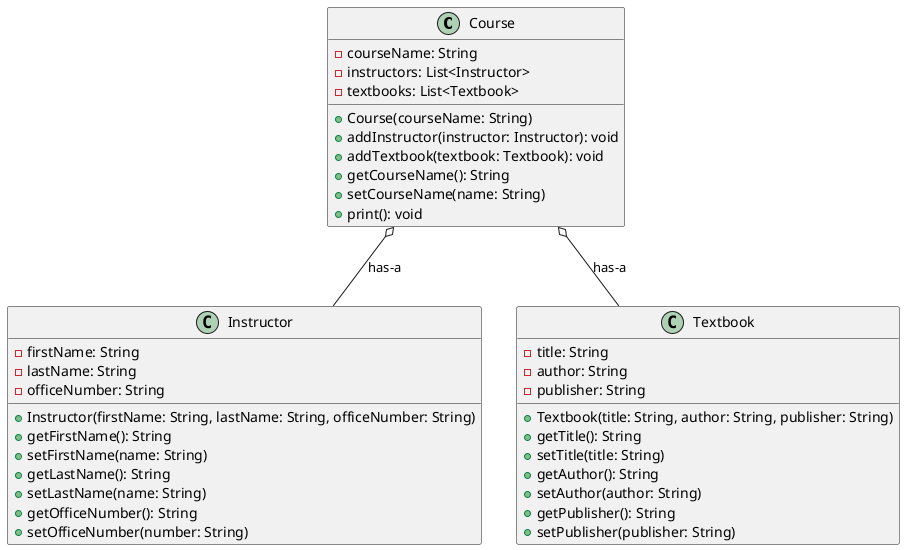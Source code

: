 @startuml
class Course {
    - courseName: String
    - instructors: List<Instructor>
    - textbooks: List<Textbook>

    + Course(courseName: String)
    + addInstructor(instructor: Instructor): void
    + addTextbook(textbook: Textbook): void
    + getCourseName(): String
    + setCourseName(name: String)
    + print(): void
}

class Instructor {
    - firstName: String
    - lastName: String
    - officeNumber: String

    + Instructor(firstName: String, lastName: String, officeNumber: String)
    + getFirstName(): String
    + setFirstName(name: String)
    + getLastName(): String
    + setLastName(name: String)
    + getOfficeNumber(): String
    + setOfficeNumber(number: String)
}

class Textbook {
    - title: String
    - author: String
    - publisher: String

    + Textbook(title: String, author: String, publisher: String)
    + getTitle(): String
    + setTitle(title: String)
    + getAuthor(): String
    + setAuthor(author: String)
    + getPublisher(): String
    + setPublisher(publisher: String)
}

Course o-- Instructor : "has-a"
Course o-- Textbook : "has-a"

@enduml

@startuml
object "<u>course:Course</u>" as co {
    courseName = "Software Engineering"
}

object "<u>instructor1:Instructor</u>" as i1 {
    firstName = "Nima"
    lastName = "Davarpanah"
    officeNumber = "3-2636"
}

object "<u>textbook1:Textbook</u>" as tb1 {
    title = "Clean Code"
    author = "Robert C. Martin"
    publisher = "Prentice Hall"
}

co --> i1 : "has-a"
co --> tb1 : "has-a"
@enduml

